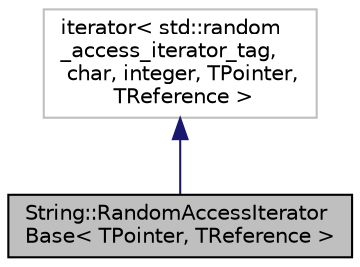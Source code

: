 digraph "String::RandomAccessIteratorBase&lt; TPointer, TReference &gt;"
{
  edge [fontname="Helvetica",fontsize="10",labelfontname="Helvetica",labelfontsize="10"];
  node [fontname="Helvetica",fontsize="10",shape=record];
  Node2 [label="String::RandomAccessIterator\lBase\< TPointer, TReference \>",height=0.2,width=0.4,color="black", fillcolor="grey75", style="filled", fontcolor="black"];
  Node3 -> Node2 [dir="back",color="midnightblue",fontsize="10",style="solid",fontname="Helvetica"];
  Node3 [label="iterator\< std::random\l_access_iterator_tag,\l char, integer, TPointer,\l TReference \>",height=0.2,width=0.4,color="grey75", fillcolor="white", style="filled"];
}

